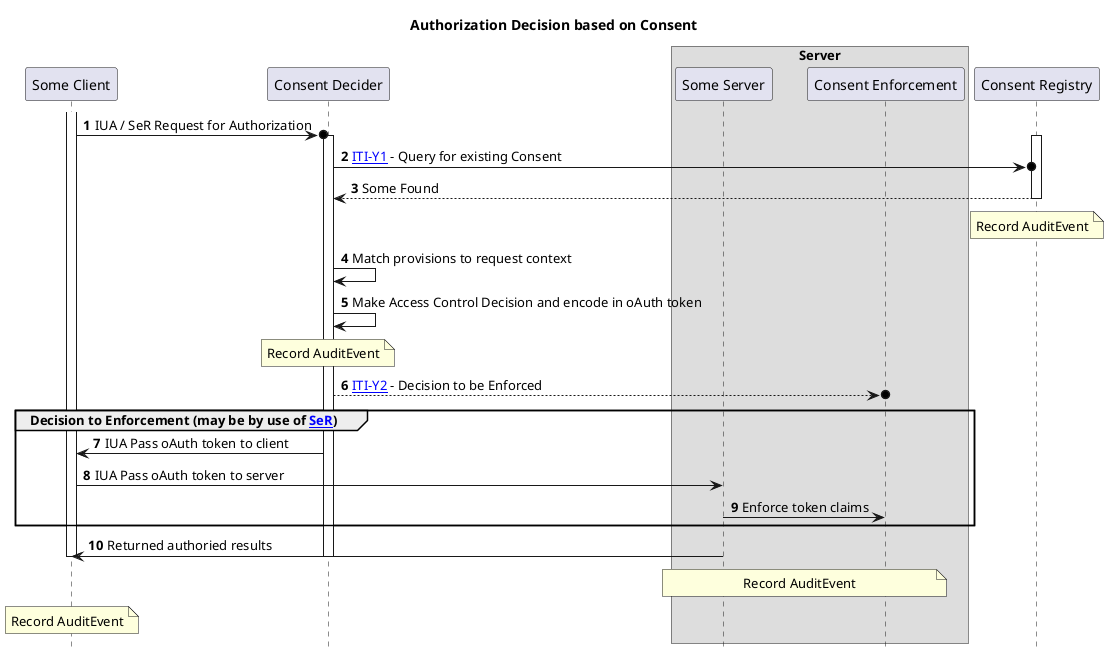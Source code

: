 @startuml
skinparam svgDimensionStyle false
hide footbox
autonumber
title "Authorization Decision based on Consent"
participant "Some Client" as client
participant "Consent Decider" as decision
box "Server"
participant "Some Server" as server
participant "Consent Enforcement" as enforce
end box
participant "Consent Registry" as registry
activate client
client ->o decision : IUA / SeR Request for Authorization
activate decision
activate registry
decision ->o registry : [[ITI-Y1.html ITI-Y1]] - Query for existing Consent
registry --> decision : Some Found
note over registry : Record AuditEvent
deactivate registry

decision -> decision : Match provisions to request context
decision -> decision : Make Access Control Decision and encode in oAuth token
note over decision : Record AuditEvent

decision -->o enforce : [[ITI-Y2.html ITI-Y2]] - Decision to be Enforced
group Decision to Enforcement (may be by use of [[https://profiles.ihe.net/ITI/SeR/index.html SeR]])
    client <- decision : IUA Pass oAuth token to client
    client -> server : IUA Pass oAuth token to server
    server -> enforce : Enforce token claims
end group
client <- server : Returned authoried results
deactivate decision 

note over server, enforce : Record AuditEvent
deactivate enforce  
deactivate server

note over client : Record AuditEvent
deactivate client 
@enduml
